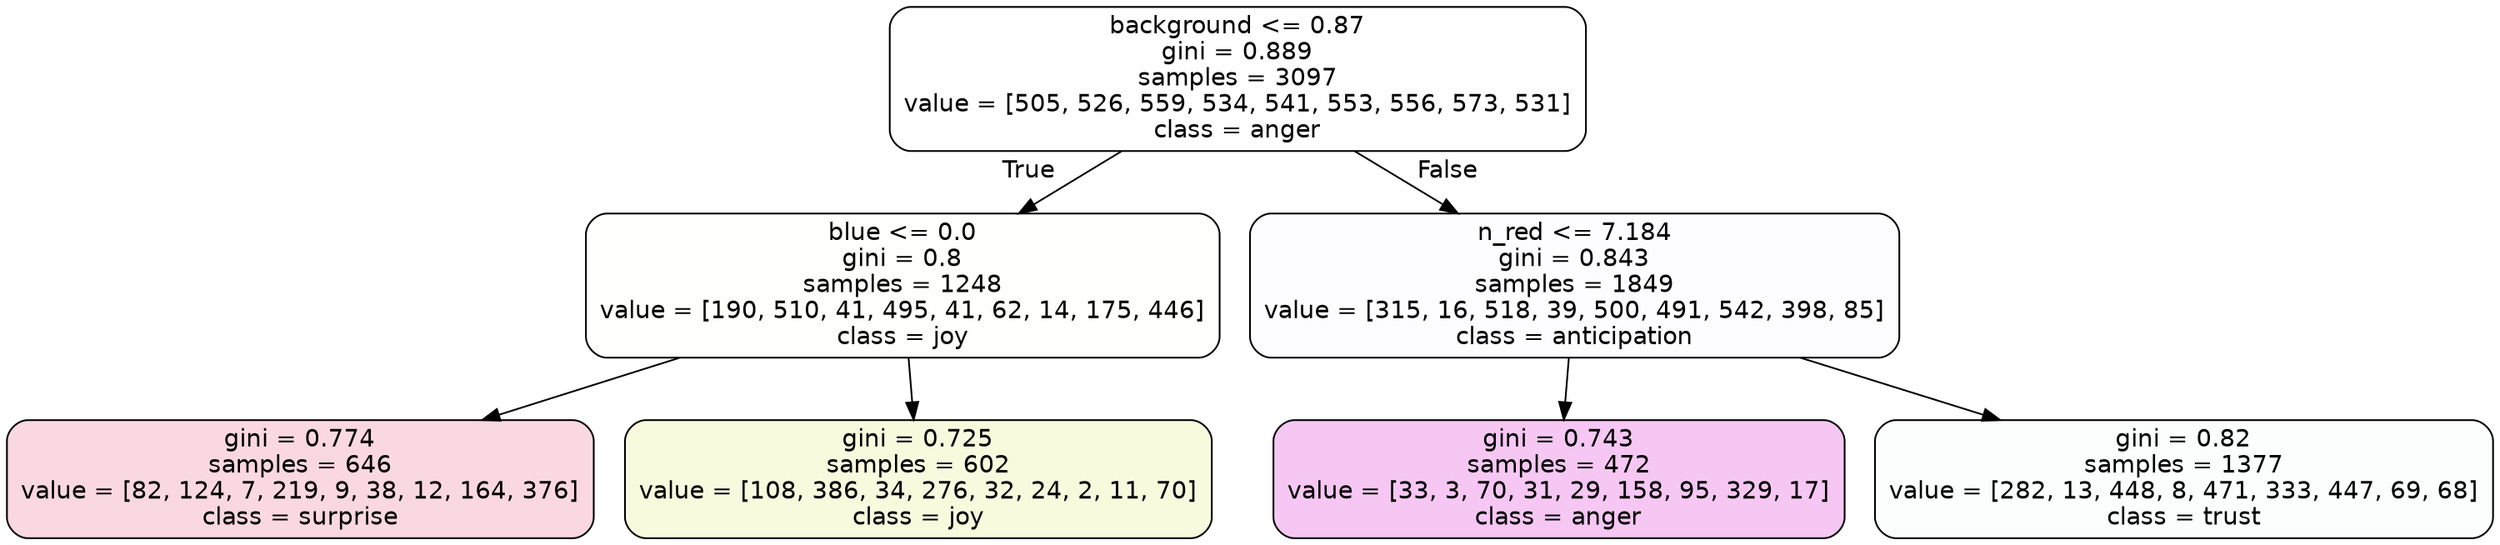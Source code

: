 digraph Tree {
node [shape=box, style="filled, rounded", color="black", fontname=helvetica] ;
edge [fontname=helvetica] ;
0 [label="background <= 0.87\ngini = 0.889\nsamples = 3097\nvalue = [505, 526, 559, 534, 541, 553, 556, 573, 531]\nclass = anger", fillcolor="#e539d701"] ;
1 [label="blue <= 0.0\ngini = 0.8\nsamples = 1248\nvalue = [190, 510, 41, 495, 41, 62, 14, 175, 446]\nclass = joy", fillcolor="#d7e53903"] ;
0 -> 1 [labeldistance=2.5, labelangle=45, headlabel="True"] ;
2 [label="gini = 0.774\nsamples = 646\nvalue = [82, 124, 7, 219, 9, 38, 12, 164, 376]\nclass = surprise", fillcolor="#e5396431"] ;
1 -> 2 ;
3 [label="gini = 0.725\nsamples = 602\nvalue = [108, 386, 34, 276, 32, 24, 2, 11, 70]\nclass = joy", fillcolor="#d7e5392a"] ;
1 -> 3 ;
4 [label="n_red <= 7.184\ngini = 0.843\nsamples = 1849\nvalue = [315, 16, 518, 39, 500, 491, 542, 398, 85]\nclass = anticipation", fillcolor="#8139e503"] ;
0 -> 4 [labeldistance=2.5, labelangle=-45, headlabel="False"] ;
5 [label="gini = 0.743\nsamples = 472\nvalue = [33, 3, 70, 31, 29, 158, 95, 329, 17]\nclass = anger", fillcolor="#e539d748"] ;
4 -> 5 ;
6 [label="gini = 0.82\nsamples = 1377\nvalue = [282, 13, 448, 8, 471, 333, 447, 69, 68]\nclass = trust", fillcolor="#39d7e503"] ;
4 -> 6 ;
}